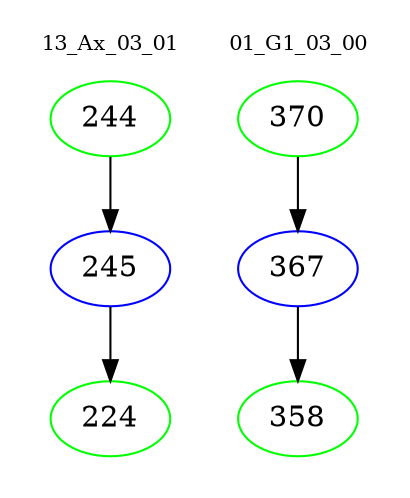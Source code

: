 digraph{
subgraph cluster_0 {
color = white
label = "13_Ax_03_01";
fontsize=10;
T0_244 [label="244", color="green"]
T0_244 -> T0_245 [color="black"]
T0_245 [label="245", color="blue"]
T0_245 -> T0_224 [color="black"]
T0_224 [label="224", color="green"]
}
subgraph cluster_1 {
color = white
label = "01_G1_03_00";
fontsize=10;
T1_370 [label="370", color="green"]
T1_370 -> T1_367 [color="black"]
T1_367 [label="367", color="blue"]
T1_367 -> T1_358 [color="black"]
T1_358 [label="358", color="green"]
}
}
